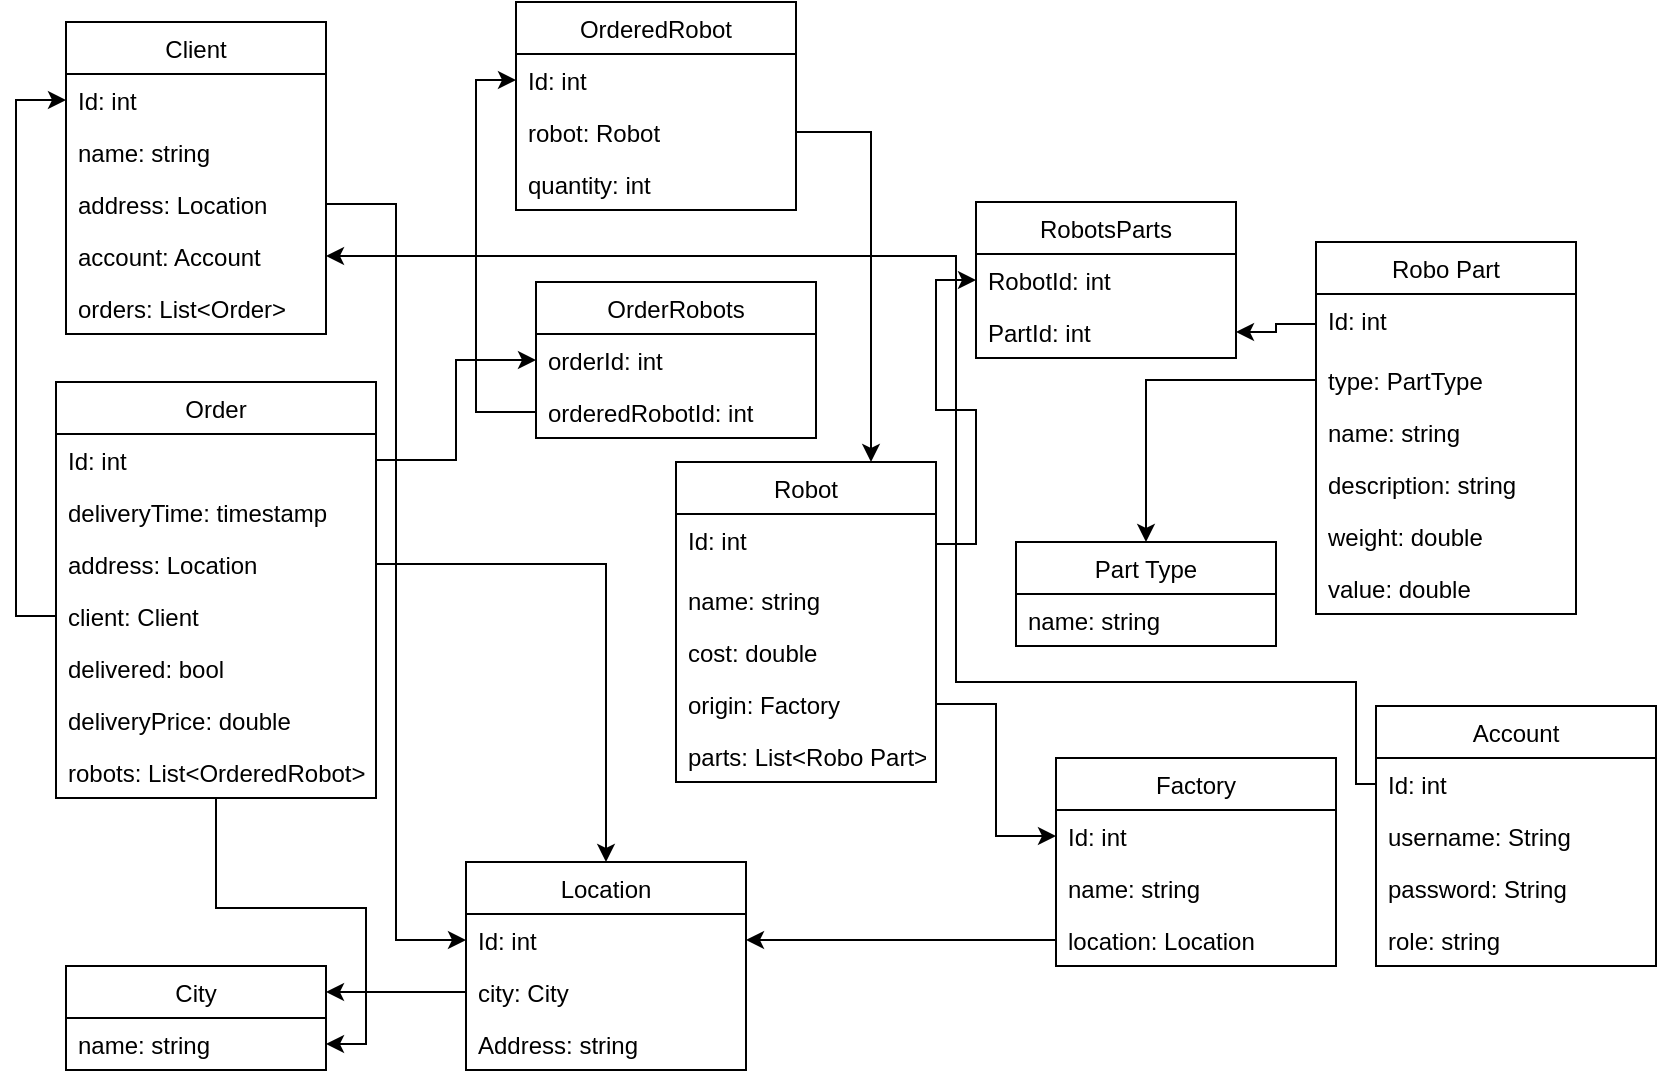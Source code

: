 <mxfile version="16.2.2" type="github">
  <diagram id="R2lEEEUBdFMjLlhIrx00" name="Page-1">
    <mxGraphModel dx="1422" dy="794" grid="1" gridSize="10" guides="1" tooltips="1" connect="1" arrows="1" fold="1" page="1" pageScale="1" pageWidth="850" pageHeight="1100" math="0" shadow="0" extFonts="Permanent Marker^https://fonts.googleapis.com/css?family=Permanent+Marker">
      <root>
        <mxCell id="0" />
        <mxCell id="1" parent="0" />
        <mxCell id="Xu-DrFmwCjmrhMtZ1j9y-1" value="Robo Part" style="swimlane;fontStyle=0;childLayout=stackLayout;horizontal=1;startSize=26;fillColor=none;horizontalStack=0;resizeParent=1;resizeParentMax=0;resizeLast=0;collapsible=1;marginBottom=0;" parent="1" vertex="1">
          <mxGeometry x="660" y="130" width="130" height="186" as="geometry">
            <mxRectangle x="130" y="120" width="60" height="26" as="alternateBounds" />
          </mxGeometry>
        </mxCell>
        <mxCell id="Xu-DrFmwCjmrhMtZ1j9y-30" value="Id: int" style="text;strokeColor=none;fillColor=none;spacingLeft=4;spacingRight=4;overflow=hidden;rotatable=0;points=[[0,0.5],[1,0.5]];portConstraint=eastwest;fontSize=12;" parent="Xu-DrFmwCjmrhMtZ1j9y-1" vertex="1">
          <mxGeometry y="26" width="130" height="30" as="geometry" />
        </mxCell>
        <mxCell id="Xu-DrFmwCjmrhMtZ1j9y-2" value="type: PartType" style="text;strokeColor=none;fillColor=none;align=left;verticalAlign=top;spacingLeft=4;spacingRight=4;overflow=hidden;rotatable=0;points=[[0,0.5],[1,0.5]];portConstraint=eastwest;" parent="Xu-DrFmwCjmrhMtZ1j9y-1" vertex="1">
          <mxGeometry y="56" width="130" height="26" as="geometry" />
        </mxCell>
        <mxCell id="fMGqjIV7Ay___k93ztp5-2" value="name: string" style="text;strokeColor=none;fillColor=none;align=left;verticalAlign=top;spacingLeft=4;spacingRight=4;overflow=hidden;rotatable=0;points=[[0,0.5],[1,0.5]];portConstraint=eastwest;" parent="Xu-DrFmwCjmrhMtZ1j9y-1" vertex="1">
          <mxGeometry y="82" width="130" height="26" as="geometry" />
        </mxCell>
        <mxCell id="fMGqjIV7Ay___k93ztp5-3" value="description: string" style="text;strokeColor=none;fillColor=none;align=left;verticalAlign=top;spacingLeft=4;spacingRight=4;overflow=hidden;rotatable=0;points=[[0,0.5],[1,0.5]];portConstraint=eastwest;" parent="Xu-DrFmwCjmrhMtZ1j9y-1" vertex="1">
          <mxGeometry y="108" width="130" height="26" as="geometry" />
        </mxCell>
        <mxCell id="QFnkEpEvvAVjQObC-a-X-9" value="weight: double" style="text;strokeColor=none;fillColor=none;align=left;verticalAlign=top;spacingLeft=4;spacingRight=4;overflow=hidden;rotatable=0;points=[[0,0.5],[1,0.5]];portConstraint=eastwest;" parent="Xu-DrFmwCjmrhMtZ1j9y-1" vertex="1">
          <mxGeometry y="134" width="130" height="26" as="geometry" />
        </mxCell>
        <mxCell id="QFnkEpEvvAVjQObC-a-X-8" value="value: double" style="text;strokeColor=none;fillColor=none;align=left;verticalAlign=top;spacingLeft=4;spacingRight=4;overflow=hidden;rotatable=0;points=[[0,0.5],[1,0.5]];portConstraint=eastwest;" parent="Xu-DrFmwCjmrhMtZ1j9y-1" vertex="1">
          <mxGeometry y="160" width="130" height="26" as="geometry" />
        </mxCell>
        <mxCell id="Xu-DrFmwCjmrhMtZ1j9y-10" value="Robot" style="swimlane;fontStyle=0;childLayout=stackLayout;horizontal=1;startSize=26;fillColor=none;horizontalStack=0;resizeParent=1;resizeParentMax=0;resizeLast=0;collapsible=1;marginBottom=0;" parent="1" vertex="1">
          <mxGeometry x="340" y="240" width="130" height="160" as="geometry">
            <mxRectangle x="130" y="120" width="60" height="26" as="alternateBounds" />
          </mxGeometry>
        </mxCell>
        <mxCell id="Xu-DrFmwCjmrhMtZ1j9y-14" value="Id: int" style="text;strokeColor=none;fillColor=none;spacingLeft=4;spacingRight=4;overflow=hidden;rotatable=0;points=[[0,0.5],[1,0.5]];portConstraint=eastwest;fontSize=12;" parent="Xu-DrFmwCjmrhMtZ1j9y-10" vertex="1">
          <mxGeometry y="26" width="130" height="30" as="geometry" />
        </mxCell>
        <mxCell id="Xu-DrFmwCjmrhMtZ1j9y-11" value="name: string&#xa;" style="text;strokeColor=none;fillColor=none;align=left;verticalAlign=top;spacingLeft=4;spacingRight=4;overflow=hidden;rotatable=0;points=[[0,0.5],[1,0.5]];portConstraint=eastwest;" parent="Xu-DrFmwCjmrhMtZ1j9y-10" vertex="1">
          <mxGeometry y="56" width="130" height="26" as="geometry" />
        </mxCell>
        <mxCell id="Xu-DrFmwCjmrhMtZ1j9y-12" value="cost: double" style="text;strokeColor=none;fillColor=none;align=left;verticalAlign=top;spacingLeft=4;spacingRight=4;overflow=hidden;rotatable=0;points=[[0,0.5],[1,0.5]];portConstraint=eastwest;" parent="Xu-DrFmwCjmrhMtZ1j9y-10" vertex="1">
          <mxGeometry y="82" width="130" height="26" as="geometry" />
        </mxCell>
        <mxCell id="0Hs-5lpF6B2QI6nfrO63-44" value="origin: Factory" style="text;strokeColor=none;fillColor=none;align=left;verticalAlign=top;spacingLeft=4;spacingRight=4;overflow=hidden;rotatable=0;points=[[0,0.5],[1,0.5]];portConstraint=eastwest;" parent="Xu-DrFmwCjmrhMtZ1j9y-10" vertex="1">
          <mxGeometry y="108" width="130" height="26" as="geometry" />
        </mxCell>
        <mxCell id="Xu-DrFmwCjmrhMtZ1j9y-13" value="parts: List&lt;Robo Part&gt;" style="text;strokeColor=none;fillColor=none;align=left;verticalAlign=top;spacingLeft=4;spacingRight=4;overflow=hidden;rotatable=0;points=[[0,0.5],[1,0.5]];portConstraint=eastwest;" parent="Xu-DrFmwCjmrhMtZ1j9y-10" vertex="1">
          <mxGeometry y="134" width="130" height="26" as="geometry" />
        </mxCell>
        <mxCell id="Xu-DrFmwCjmrhMtZ1j9y-16" value="Client" style="swimlane;fontStyle=0;childLayout=stackLayout;horizontal=1;startSize=26;fillColor=none;horizontalStack=0;resizeParent=1;resizeParentMax=0;resizeLast=0;collapsible=1;marginBottom=0;" parent="1" vertex="1">
          <mxGeometry x="35" y="20" width="130" height="156" as="geometry">
            <mxRectangle x="130" y="120" width="60" height="26" as="alternateBounds" />
          </mxGeometry>
        </mxCell>
        <mxCell id="QFnkEpEvvAVjQObC-a-X-5" value="Id: int" style="text;strokeColor=none;fillColor=none;align=left;verticalAlign=top;spacingLeft=4;spacingRight=4;overflow=hidden;rotatable=0;points=[[0,0.5],[1,0.5]];portConstraint=eastwest;" parent="Xu-DrFmwCjmrhMtZ1j9y-16" vertex="1">
          <mxGeometry y="26" width="130" height="26" as="geometry" />
        </mxCell>
        <mxCell id="Xu-DrFmwCjmrhMtZ1j9y-17" value="name: string&#xa;" style="text;strokeColor=none;fillColor=none;align=left;verticalAlign=top;spacingLeft=4;spacingRight=4;overflow=hidden;rotatable=0;points=[[0,0.5],[1,0.5]];portConstraint=eastwest;" parent="Xu-DrFmwCjmrhMtZ1j9y-16" vertex="1">
          <mxGeometry y="52" width="130" height="26" as="geometry" />
        </mxCell>
        <mxCell id="Xu-DrFmwCjmrhMtZ1j9y-18" value="address: Location" style="text;strokeColor=none;fillColor=none;align=left;verticalAlign=top;spacingLeft=4;spacingRight=4;overflow=hidden;rotatable=0;points=[[0,0.5],[1,0.5]];portConstraint=eastwest;" parent="Xu-DrFmwCjmrhMtZ1j9y-16" vertex="1">
          <mxGeometry y="78" width="130" height="26" as="geometry" />
        </mxCell>
        <mxCell id="lVglldUAkAKIgReD3jT0-5" value="account: Account&#xa;" style="text;strokeColor=none;fillColor=none;align=left;verticalAlign=top;spacingLeft=4;spacingRight=4;overflow=hidden;rotatable=0;points=[[0,0.5],[1,0.5]];portConstraint=eastwest;" vertex="1" parent="Xu-DrFmwCjmrhMtZ1j9y-16">
          <mxGeometry y="104" width="130" height="26" as="geometry" />
        </mxCell>
        <mxCell id="Xu-DrFmwCjmrhMtZ1j9y-19" value="orders: List&lt;Order&gt;" style="text;strokeColor=none;fillColor=none;align=left;verticalAlign=top;spacingLeft=4;spacingRight=4;overflow=hidden;rotatable=0;points=[[0,0.5],[1,0.5]];portConstraint=eastwest;" parent="Xu-DrFmwCjmrhMtZ1j9y-16" vertex="1">
          <mxGeometry y="130" width="130" height="26" as="geometry" />
        </mxCell>
        <mxCell id="Xu-DrFmwCjmrhMtZ1j9y-20" value="Part Type" style="swimlane;fontStyle=0;childLayout=stackLayout;horizontal=1;startSize=26;fillColor=none;horizontalStack=0;resizeParent=1;resizeParentMax=0;resizeLast=0;collapsible=1;marginBottom=0;" parent="1" vertex="1">
          <mxGeometry x="510" y="280" width="130" height="52" as="geometry">
            <mxRectangle x="130" y="120" width="60" height="26" as="alternateBounds" />
          </mxGeometry>
        </mxCell>
        <mxCell id="Xu-DrFmwCjmrhMtZ1j9y-21" value="name: string&#xa;" style="text;strokeColor=none;fillColor=none;align=left;verticalAlign=top;spacingLeft=4;spacingRight=4;overflow=hidden;rotatable=0;points=[[0,0.5],[1,0.5]];portConstraint=eastwest;" parent="Xu-DrFmwCjmrhMtZ1j9y-20" vertex="1">
          <mxGeometry y="26" width="130" height="26" as="geometry" />
        </mxCell>
        <mxCell id="Xu-DrFmwCjmrhMtZ1j9y-24" style="edgeStyle=orthogonalEdgeStyle;rounded=0;orthogonalLoop=1;jettySize=auto;html=1;entryX=0.5;entryY=0;entryDx=0;entryDy=0;" parent="1" source="Xu-DrFmwCjmrhMtZ1j9y-2" target="Xu-DrFmwCjmrhMtZ1j9y-20" edge="1">
          <mxGeometry relative="1" as="geometry" />
        </mxCell>
        <mxCell id="Xu-DrFmwCjmrhMtZ1j9y-25" value="RobotsParts" style="swimlane;fontStyle=0;childLayout=stackLayout;horizontal=1;startSize=26;fillColor=none;horizontalStack=0;resizeParent=1;resizeParentMax=0;resizeLast=0;collapsible=1;marginBottom=0;" parent="1" vertex="1">
          <mxGeometry x="490" y="110" width="130" height="78" as="geometry">
            <mxRectangle x="130" y="120" width="60" height="26" as="alternateBounds" />
          </mxGeometry>
        </mxCell>
        <mxCell id="Xu-DrFmwCjmrhMtZ1j9y-26" value="RobotId: int" style="text;strokeColor=none;fillColor=none;align=left;verticalAlign=top;spacingLeft=4;spacingRight=4;overflow=hidden;rotatable=0;points=[[0,0.5],[1,0.5]];portConstraint=eastwest;" parent="Xu-DrFmwCjmrhMtZ1j9y-25" vertex="1">
          <mxGeometry y="26" width="130" height="26" as="geometry" />
        </mxCell>
        <mxCell id="Xu-DrFmwCjmrhMtZ1j9y-27" value="PartId: int" style="text;strokeColor=none;fillColor=none;align=left;verticalAlign=top;spacingLeft=4;spacingRight=4;overflow=hidden;rotatable=0;points=[[0,0.5],[1,0.5]];portConstraint=eastwest;" parent="Xu-DrFmwCjmrhMtZ1j9y-25" vertex="1">
          <mxGeometry y="52" width="130" height="26" as="geometry" />
        </mxCell>
        <mxCell id="Xu-DrFmwCjmrhMtZ1j9y-29" style="edgeStyle=orthogonalEdgeStyle;rounded=0;orthogonalLoop=1;jettySize=auto;html=1;entryX=0;entryY=0.5;entryDx=0;entryDy=0;" parent="1" source="Xu-DrFmwCjmrhMtZ1j9y-14" target="Xu-DrFmwCjmrhMtZ1j9y-26" edge="1">
          <mxGeometry relative="1" as="geometry" />
        </mxCell>
        <mxCell id="Xu-DrFmwCjmrhMtZ1j9y-31" style="edgeStyle=orthogonalEdgeStyle;rounded=0;orthogonalLoop=1;jettySize=auto;html=1;entryX=1;entryY=0.5;entryDx=0;entryDy=0;" parent="1" source="Xu-DrFmwCjmrhMtZ1j9y-30" target="Xu-DrFmwCjmrhMtZ1j9y-27" edge="1">
          <mxGeometry relative="1" as="geometry" />
        </mxCell>
        <mxCell id="0Hs-5lpF6B2QI6nfrO63-2" value="City" style="swimlane;fontStyle=0;childLayout=stackLayout;horizontal=1;startSize=26;fillColor=none;horizontalStack=0;resizeParent=1;resizeParentMax=0;resizeLast=0;collapsible=1;marginBottom=0;" parent="1" vertex="1">
          <mxGeometry x="35" y="492" width="130" height="52" as="geometry">
            <mxRectangle x="130" y="120" width="60" height="26" as="alternateBounds" />
          </mxGeometry>
        </mxCell>
        <mxCell id="0Hs-5lpF6B2QI6nfrO63-3" value="name: string&#xa;" style="text;strokeColor=none;fillColor=none;align=left;verticalAlign=top;spacingLeft=4;spacingRight=4;overflow=hidden;rotatable=0;points=[[0,0.5],[1,0.5]];portConstraint=eastwest;" parent="0Hs-5lpF6B2QI6nfrO63-2" vertex="1">
          <mxGeometry y="26" width="130" height="26" as="geometry" />
        </mxCell>
        <mxCell id="0Hs-5lpF6B2QI6nfrO63-17" value="Location" style="swimlane;fontStyle=0;childLayout=stackLayout;horizontal=1;startSize=26;fillColor=none;horizontalStack=0;resizeParent=1;resizeParentMax=0;resizeLast=0;collapsible=1;marginBottom=0;" parent="1" vertex="1">
          <mxGeometry x="235" y="440" width="140" height="104" as="geometry">
            <mxRectangle x="235" y="440" width="80" height="26" as="alternateBounds" />
          </mxGeometry>
        </mxCell>
        <mxCell id="0Hs-5lpF6B2QI6nfrO63-34" value="Id: int" style="text;strokeColor=none;fillColor=none;align=left;verticalAlign=top;spacingLeft=4;spacingRight=4;overflow=hidden;rotatable=0;points=[[0,0.5],[1,0.5]];portConstraint=eastwest;" parent="0Hs-5lpF6B2QI6nfrO63-17" vertex="1">
          <mxGeometry y="26" width="140" height="26" as="geometry" />
        </mxCell>
        <mxCell id="0Hs-5lpF6B2QI6nfrO63-18" value="city: City" style="text;strokeColor=none;fillColor=none;align=left;verticalAlign=top;spacingLeft=4;spacingRight=4;overflow=hidden;rotatable=0;points=[[0,0.5],[1,0.5]];portConstraint=eastwest;" parent="0Hs-5lpF6B2QI6nfrO63-17" vertex="1">
          <mxGeometry y="52" width="140" height="26" as="geometry" />
        </mxCell>
        <mxCell id="0Hs-5lpF6B2QI6nfrO63-19" value="Address: string" style="text;strokeColor=none;fillColor=none;align=left;verticalAlign=top;spacingLeft=4;spacingRight=4;overflow=hidden;rotatable=0;points=[[0,0.5],[1,0.5]];portConstraint=eastwest;" parent="0Hs-5lpF6B2QI6nfrO63-17" vertex="1">
          <mxGeometry y="78" width="140" height="26" as="geometry" />
        </mxCell>
        <mxCell id="0Hs-5lpF6B2QI6nfrO63-21" value="OrderRobots" style="swimlane;fontStyle=0;childLayout=stackLayout;horizontal=1;startSize=26;fillColor=none;horizontalStack=0;resizeParent=1;resizeParentMax=0;resizeLast=0;collapsible=1;marginBottom=0;" parent="1" vertex="1">
          <mxGeometry x="270" y="150" width="140" height="78" as="geometry" />
        </mxCell>
        <mxCell id="0Hs-5lpF6B2QI6nfrO63-22" value="orderId: int" style="text;strokeColor=none;fillColor=none;align=left;verticalAlign=top;spacingLeft=4;spacingRight=4;overflow=hidden;rotatable=0;points=[[0,0.5],[1,0.5]];portConstraint=eastwest;" parent="0Hs-5lpF6B2QI6nfrO63-21" vertex="1">
          <mxGeometry y="26" width="140" height="26" as="geometry" />
        </mxCell>
        <mxCell id="0Hs-5lpF6B2QI6nfrO63-23" value="orderedRobotId: int" style="text;strokeColor=none;fillColor=none;align=left;verticalAlign=top;spacingLeft=4;spacingRight=4;overflow=hidden;rotatable=0;points=[[0,0.5],[1,0.5]];portConstraint=eastwest;" parent="0Hs-5lpF6B2QI6nfrO63-21" vertex="1">
          <mxGeometry y="52" width="140" height="26" as="geometry" />
        </mxCell>
        <mxCell id="pm6Q-XrzFbFp-lzYfEzK-6" value="" style="edgeStyle=orthogonalEdgeStyle;rounded=0;orthogonalLoop=1;jettySize=auto;html=1;" parent="1" source="0Hs-5lpF6B2QI6nfrO63-25" target="0Hs-5lpF6B2QI6nfrO63-3" edge="1">
          <mxGeometry relative="1" as="geometry" />
        </mxCell>
        <mxCell id="0Hs-5lpF6B2QI6nfrO63-25" value="Order" style="swimlane;fontStyle=0;childLayout=stackLayout;horizontal=1;startSize=26;fillColor=none;horizontalStack=0;resizeParent=1;resizeParentMax=0;resizeLast=0;collapsible=1;marginBottom=0;" parent="1" vertex="1">
          <mxGeometry x="30" y="200" width="160" height="208" as="geometry" />
        </mxCell>
        <mxCell id="0Hs-5lpF6B2QI6nfrO63-26" value="Id: int" style="text;strokeColor=none;fillColor=none;align=left;verticalAlign=top;spacingLeft=4;spacingRight=4;overflow=hidden;rotatable=0;points=[[0,0.5],[1,0.5]];portConstraint=eastwest;" parent="0Hs-5lpF6B2QI6nfrO63-25" vertex="1">
          <mxGeometry y="26" width="160" height="26" as="geometry" />
        </mxCell>
        <mxCell id="0Hs-5lpF6B2QI6nfrO63-27" value="deliveryTime: timestamp" style="text;strokeColor=none;fillColor=none;align=left;verticalAlign=top;spacingLeft=4;spacingRight=4;overflow=hidden;rotatable=0;points=[[0,0.5],[1,0.5]];portConstraint=eastwest;" parent="0Hs-5lpF6B2QI6nfrO63-25" vertex="1">
          <mxGeometry y="52" width="160" height="26" as="geometry" />
        </mxCell>
        <mxCell id="0Hs-5lpF6B2QI6nfrO63-28" value="address: Location" style="text;strokeColor=none;fillColor=none;align=left;verticalAlign=top;spacingLeft=4;spacingRight=4;overflow=hidden;rotatable=0;points=[[0,0.5],[1,0.5]];portConstraint=eastwest;" parent="0Hs-5lpF6B2QI6nfrO63-25" vertex="1">
          <mxGeometry y="78" width="160" height="26" as="geometry" />
        </mxCell>
        <mxCell id="QFnkEpEvvAVjQObC-a-X-14" value="client: Client" style="text;strokeColor=none;fillColor=none;align=left;verticalAlign=top;spacingLeft=4;spacingRight=4;overflow=hidden;rotatable=0;points=[[0,0.5],[1,0.5]];portConstraint=eastwest;" parent="0Hs-5lpF6B2QI6nfrO63-25" vertex="1">
          <mxGeometry y="104" width="160" height="26" as="geometry" />
        </mxCell>
        <mxCell id="fMGqjIV7Ay___k93ztp5-1" value="delivered: bool" style="text;strokeColor=none;fillColor=none;align=left;verticalAlign=top;spacingLeft=4;spacingRight=4;overflow=hidden;rotatable=0;points=[[0,0.5],[1,0.5]];portConstraint=eastwest;" parent="0Hs-5lpF6B2QI6nfrO63-25" vertex="1">
          <mxGeometry y="130" width="160" height="26" as="geometry" />
        </mxCell>
        <mxCell id="0Hs-5lpF6B2QI6nfrO63-38" value="deliveryPrice: double" style="text;strokeColor=none;fillColor=none;align=left;verticalAlign=top;spacingLeft=4;spacingRight=4;overflow=hidden;rotatable=0;points=[[0,0.5],[1,0.5]];portConstraint=eastwest;" parent="0Hs-5lpF6B2QI6nfrO63-25" vertex="1">
          <mxGeometry y="156" width="160" height="26" as="geometry" />
        </mxCell>
        <mxCell id="0Hs-5lpF6B2QI6nfrO63-29" value="robots: List&lt;OrderedRobot&gt;" style="text;strokeColor=none;fillColor=none;align=left;verticalAlign=top;spacingLeft=4;spacingRight=4;overflow=hidden;rotatable=0;points=[[0,0.5],[1,0.5]];portConstraint=eastwest;" parent="0Hs-5lpF6B2QI6nfrO63-25" vertex="1">
          <mxGeometry y="182" width="160" height="26" as="geometry" />
        </mxCell>
        <mxCell id="0Hs-5lpF6B2QI6nfrO63-30" style="edgeStyle=orthogonalEdgeStyle;rounded=0;orthogonalLoop=1;jettySize=auto;html=1;exitX=1;exitY=0.5;exitDx=0;exitDy=0;" parent="1" source="0Hs-5lpF6B2QI6nfrO63-26" target="0Hs-5lpF6B2QI6nfrO63-22" edge="1">
          <mxGeometry relative="1" as="geometry" />
        </mxCell>
        <mxCell id="0Hs-5lpF6B2QI6nfrO63-32" style="edgeStyle=orthogonalEdgeStyle;rounded=0;orthogonalLoop=1;jettySize=auto;html=1;entryX=0.5;entryY=0;entryDx=0;entryDy=0;" parent="1" source="0Hs-5lpF6B2QI6nfrO63-28" target="0Hs-5lpF6B2QI6nfrO63-17" edge="1">
          <mxGeometry relative="1" as="geometry" />
        </mxCell>
        <mxCell id="0Hs-5lpF6B2QI6nfrO63-39" value="Factory" style="swimlane;fontStyle=0;childLayout=stackLayout;horizontal=1;startSize=26;fillColor=none;horizontalStack=0;resizeParent=1;resizeParentMax=0;resizeLast=0;collapsible=1;marginBottom=0;" parent="1" vertex="1">
          <mxGeometry x="530" y="388" width="140" height="104" as="geometry" />
        </mxCell>
        <mxCell id="0Hs-5lpF6B2QI6nfrO63-40" value="Id: int" style="text;strokeColor=none;fillColor=none;align=left;verticalAlign=top;spacingLeft=4;spacingRight=4;overflow=hidden;rotatable=0;points=[[0,0.5],[1,0.5]];portConstraint=eastwest;" parent="0Hs-5lpF6B2QI6nfrO63-39" vertex="1">
          <mxGeometry y="26" width="140" height="26" as="geometry" />
        </mxCell>
        <mxCell id="0Hs-5lpF6B2QI6nfrO63-41" value="name: string" style="text;strokeColor=none;fillColor=none;align=left;verticalAlign=top;spacingLeft=4;spacingRight=4;overflow=hidden;rotatable=0;points=[[0,0.5],[1,0.5]];portConstraint=eastwest;" parent="0Hs-5lpF6B2QI6nfrO63-39" vertex="1">
          <mxGeometry y="52" width="140" height="26" as="geometry" />
        </mxCell>
        <mxCell id="0Hs-5lpF6B2QI6nfrO63-42" value="location: Location" style="text;strokeColor=none;fillColor=none;align=left;verticalAlign=top;spacingLeft=4;spacingRight=4;overflow=hidden;rotatable=0;points=[[0,0.5],[1,0.5]];portConstraint=eastwest;" parent="0Hs-5lpF6B2QI6nfrO63-39" vertex="1">
          <mxGeometry y="78" width="140" height="26" as="geometry" />
        </mxCell>
        <mxCell id="0Hs-5lpF6B2QI6nfrO63-43" style="edgeStyle=orthogonalEdgeStyle;rounded=0;orthogonalLoop=1;jettySize=auto;html=1;exitX=0;exitY=0.5;exitDx=0;exitDy=0;entryX=1;entryY=0.5;entryDx=0;entryDy=0;" parent="1" source="0Hs-5lpF6B2QI6nfrO63-42" target="0Hs-5lpF6B2QI6nfrO63-34" edge="1">
          <mxGeometry relative="1" as="geometry" />
        </mxCell>
        <mxCell id="0Hs-5lpF6B2QI6nfrO63-46" style="edgeStyle=orthogonalEdgeStyle;rounded=0;orthogonalLoop=1;jettySize=auto;html=1;exitX=1;exitY=0.5;exitDx=0;exitDy=0;entryX=0;entryY=0.5;entryDx=0;entryDy=0;" parent="1" source="0Hs-5lpF6B2QI6nfrO63-44" target="0Hs-5lpF6B2QI6nfrO63-40" edge="1">
          <mxGeometry relative="1" as="geometry" />
        </mxCell>
        <mxCell id="0Hs-5lpF6B2QI6nfrO63-47" style="edgeStyle=orthogonalEdgeStyle;rounded=0;orthogonalLoop=1;jettySize=auto;html=1;exitX=1;exitY=0.5;exitDx=0;exitDy=0;entryX=0;entryY=0.5;entryDx=0;entryDy=0;" parent="1" source="Xu-DrFmwCjmrhMtZ1j9y-18" target="0Hs-5lpF6B2QI6nfrO63-34" edge="1">
          <mxGeometry relative="1" as="geometry" />
        </mxCell>
        <mxCell id="QFnkEpEvvAVjQObC-a-X-10" style="edgeStyle=orthogonalEdgeStyle;rounded=0;orthogonalLoop=1;jettySize=auto;html=1;exitX=0;exitY=0.5;exitDx=0;exitDy=0;entryX=1;entryY=0.25;entryDx=0;entryDy=0;" parent="1" source="0Hs-5lpF6B2QI6nfrO63-18" target="0Hs-5lpF6B2QI6nfrO63-2" edge="1">
          <mxGeometry relative="1" as="geometry" />
        </mxCell>
        <mxCell id="QFnkEpEvvAVjQObC-a-X-15" style="edgeStyle=orthogonalEdgeStyle;rounded=0;orthogonalLoop=1;jettySize=auto;html=1;exitX=0;exitY=0.5;exitDx=0;exitDy=0;entryX=0;entryY=0.5;entryDx=0;entryDy=0;" parent="1" source="QFnkEpEvvAVjQObC-a-X-14" target="QFnkEpEvvAVjQObC-a-X-5" edge="1">
          <mxGeometry relative="1" as="geometry" />
        </mxCell>
        <mxCell id="pm6Q-XrzFbFp-lzYfEzK-1" value="OrderedRobot" style="swimlane;fontStyle=0;childLayout=stackLayout;horizontal=1;startSize=26;fillColor=none;horizontalStack=0;resizeParent=1;resizeParentMax=0;resizeLast=0;collapsible=1;marginBottom=0;" parent="1" vertex="1">
          <mxGeometry x="260" y="10" width="140" height="104" as="geometry" />
        </mxCell>
        <mxCell id="pm6Q-XrzFbFp-lzYfEzK-7" value="Id: int" style="text;strokeColor=none;fillColor=none;align=left;verticalAlign=top;spacingLeft=4;spacingRight=4;overflow=hidden;rotatable=0;points=[[0,0.5],[1,0.5]];portConstraint=eastwest;" parent="pm6Q-XrzFbFp-lzYfEzK-1" vertex="1">
          <mxGeometry y="26" width="140" height="26" as="geometry" />
        </mxCell>
        <mxCell id="pm6Q-XrzFbFp-lzYfEzK-2" value="robot: Robot" style="text;strokeColor=none;fillColor=none;align=left;verticalAlign=top;spacingLeft=4;spacingRight=4;overflow=hidden;rotatable=0;points=[[0,0.5],[1,0.5]];portConstraint=eastwest;" parent="pm6Q-XrzFbFp-lzYfEzK-1" vertex="1">
          <mxGeometry y="52" width="140" height="26" as="geometry" />
        </mxCell>
        <mxCell id="pm6Q-XrzFbFp-lzYfEzK-3" value="quantity: int" style="text;strokeColor=none;fillColor=none;align=left;verticalAlign=top;spacingLeft=4;spacingRight=4;overflow=hidden;rotatable=0;points=[[0,0.5],[1,0.5]];portConstraint=eastwest;" parent="pm6Q-XrzFbFp-lzYfEzK-1" vertex="1">
          <mxGeometry y="78" width="140" height="26" as="geometry" />
        </mxCell>
        <mxCell id="pm6Q-XrzFbFp-lzYfEzK-5" style="edgeStyle=orthogonalEdgeStyle;rounded=0;orthogonalLoop=1;jettySize=auto;html=1;entryX=0.75;entryY=0;entryDx=0;entryDy=0;" parent="1" source="pm6Q-XrzFbFp-lzYfEzK-2" target="Xu-DrFmwCjmrhMtZ1j9y-10" edge="1">
          <mxGeometry relative="1" as="geometry" />
        </mxCell>
        <mxCell id="pm6Q-XrzFbFp-lzYfEzK-8" style="edgeStyle=orthogonalEdgeStyle;rounded=0;orthogonalLoop=1;jettySize=auto;html=1;entryX=0;entryY=0.5;entryDx=0;entryDy=0;" parent="1" source="0Hs-5lpF6B2QI6nfrO63-23" target="pm6Q-XrzFbFp-lzYfEzK-7" edge="1">
          <mxGeometry relative="1" as="geometry" />
        </mxCell>
        <mxCell id="pm6Q-XrzFbFp-lzYfEzK-13" value="Account" style="swimlane;fontStyle=0;childLayout=stackLayout;horizontal=1;startSize=26;fillColor=none;horizontalStack=0;resizeParent=1;resizeParentMax=0;resizeLast=0;collapsible=1;marginBottom=0;" parent="1" vertex="1">
          <mxGeometry x="690" y="362" width="140" height="130" as="geometry" />
        </mxCell>
        <mxCell id="pm6Q-XrzFbFp-lzYfEzK-17" value="Id: int" style="text;strokeColor=none;fillColor=none;align=left;verticalAlign=top;spacingLeft=4;spacingRight=4;overflow=hidden;rotatable=0;points=[[0,0.5],[1,0.5]];portConstraint=eastwest;" parent="pm6Q-XrzFbFp-lzYfEzK-13" vertex="1">
          <mxGeometry y="26" width="140" height="26" as="geometry" />
        </mxCell>
        <mxCell id="pm6Q-XrzFbFp-lzYfEzK-14" value="username: String" style="text;strokeColor=none;fillColor=none;align=left;verticalAlign=top;spacingLeft=4;spacingRight=4;overflow=hidden;rotatable=0;points=[[0,0.5],[1,0.5]];portConstraint=eastwest;" parent="pm6Q-XrzFbFp-lzYfEzK-13" vertex="1">
          <mxGeometry y="52" width="140" height="26" as="geometry" />
        </mxCell>
        <mxCell id="pm6Q-XrzFbFp-lzYfEzK-15" value="password: String" style="text;strokeColor=none;fillColor=none;align=left;verticalAlign=top;spacingLeft=4;spacingRight=4;overflow=hidden;rotatable=0;points=[[0,0.5],[1,0.5]];portConstraint=eastwest;" parent="pm6Q-XrzFbFp-lzYfEzK-13" vertex="1">
          <mxGeometry y="78" width="140" height="26" as="geometry" />
        </mxCell>
        <mxCell id="pm6Q-XrzFbFp-lzYfEzK-16" value="role: string" style="text;strokeColor=none;fillColor=none;align=left;verticalAlign=top;spacingLeft=4;spacingRight=4;overflow=hidden;rotatable=0;points=[[0,0.5],[1,0.5]];portConstraint=eastwest;" parent="pm6Q-XrzFbFp-lzYfEzK-13" vertex="1">
          <mxGeometry y="104" width="140" height="26" as="geometry" />
        </mxCell>
        <mxCell id="lVglldUAkAKIgReD3jT0-6" style="edgeStyle=orthogonalEdgeStyle;rounded=0;orthogonalLoop=1;jettySize=auto;html=1;entryX=1;entryY=0.5;entryDx=0;entryDy=0;" edge="1" parent="1" source="pm6Q-XrzFbFp-lzYfEzK-17" target="lVglldUAkAKIgReD3jT0-5">
          <mxGeometry relative="1" as="geometry">
            <Array as="points">
              <mxPoint x="680" y="401" />
              <mxPoint x="680" y="350" />
              <mxPoint x="480" y="350" />
              <mxPoint x="480" y="137" />
            </Array>
          </mxGeometry>
        </mxCell>
      </root>
    </mxGraphModel>
  </diagram>
</mxfile>
